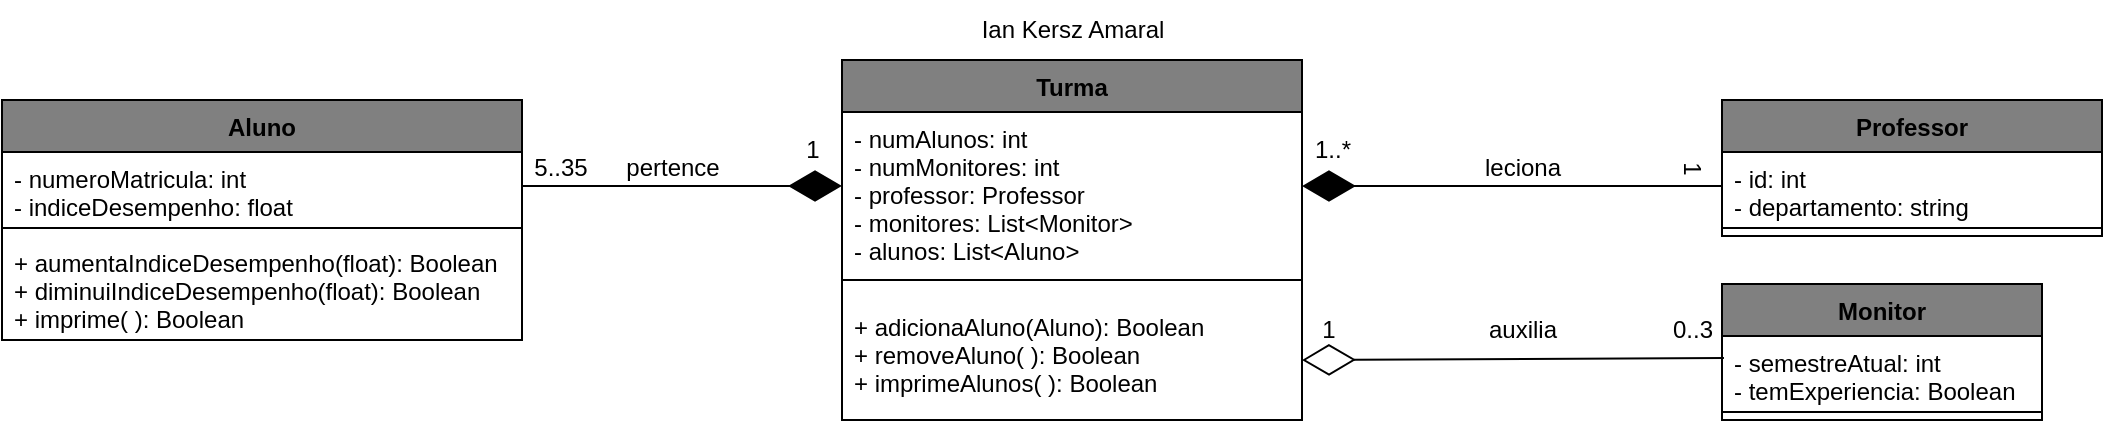 <mxfile scale="1" border="10">
    <diagram id="glm5wRgTXtJJtwMd9JUX" name="Page-1">
        <mxGraphModel dx="2591" dy="740" grid="1" gridSize="10" guides="1" tooltips="1" connect="1" arrows="1" fold="1" page="1" pageScale="1" pageWidth="1600" pageHeight="900" background="#ffffff" math="0" shadow="0">
            <root>
                <mxCell id="0"/>
                <mxCell id="1" parent="0"/>
                <mxCell id="10" value="Professor" style="swimlane;fontStyle=1;align=center;verticalAlign=top;childLayout=stackLayout;horizontal=1;startSize=26;horizontalStack=0;resizeParent=1;resizeParentMax=0;resizeLast=0;collapsible=1;marginBottom=0;fontColor=#000000;fillColor=#808080;strokeColor=#000000;" parent="1" vertex="1">
                    <mxGeometry x="780" y="300" width="190" height="68" as="geometry"/>
                </mxCell>
                <mxCell id="11" value="- id: int&#10;- departamento: string" style="text;strokeColor=none;fillColor=none;align=left;verticalAlign=top;spacingLeft=4;spacingRight=4;overflow=hidden;rotatable=0;points=[[0,0.5],[1,0.5]];portConstraint=eastwest;fontColor=#000000;" parent="10" vertex="1">
                    <mxGeometry y="26" width="190" height="34" as="geometry"/>
                </mxCell>
                <mxCell id="12" value="" style="line;strokeWidth=1;fillColor=none;align=left;verticalAlign=middle;spacingTop=-1;spacingLeft=3;spacingRight=3;rotatable=0;labelPosition=right;points=[];portConstraint=eastwest;strokeColor=inherit;fontColor=#000000;" parent="10" vertex="1">
                    <mxGeometry y="60" width="190" height="8" as="geometry"/>
                </mxCell>
                <mxCell id="14" value="Turma" style="swimlane;fontStyle=1;align=center;verticalAlign=top;childLayout=stackLayout;horizontal=1;startSize=26;horizontalStack=0;resizeParent=1;resizeParentMax=0;resizeLast=0;collapsible=1;marginBottom=0;fontColor=#000000;fillColor=#808080;strokeColor=#000000;" parent="1" vertex="1">
                    <mxGeometry x="340" y="280" width="230" height="180" as="geometry"/>
                </mxCell>
                <mxCell id="15" value="- numAlunos: int&#10;- numMonitores: int&#10;- professor: Professor&#10;- monitores: List&lt;Monitor&gt;&#10;- alunos: List&lt;Aluno&gt;" style="text;strokeColor=none;fillColor=none;align=left;verticalAlign=top;spacingLeft=4;spacingRight=4;overflow=hidden;rotatable=0;points=[[0,0.5],[1,0.5]];portConstraint=eastwest;fontColor=#000000;" parent="14" vertex="1">
                    <mxGeometry y="26" width="230" height="74" as="geometry"/>
                </mxCell>
                <mxCell id="16" value="" style="line;strokeWidth=1;fillColor=none;align=left;verticalAlign=middle;spacingTop=-1;spacingLeft=3;spacingRight=3;rotatable=0;labelPosition=right;points=[];portConstraint=eastwest;strokeColor=inherit;fontColor=#000000;" parent="14" vertex="1">
                    <mxGeometry y="100" width="230" height="20" as="geometry"/>
                </mxCell>
                <mxCell id="17" value="+ adicionaAluno(Aluno): Boolean&#10;+ removeAluno( ): Boolean&#10;+ imprimeAlunos( ): Boolean&#10;" style="text;strokeColor=none;fillColor=none;align=left;verticalAlign=top;spacingLeft=4;spacingRight=4;overflow=hidden;rotatable=0;points=[[0,0.5],[1,0.5]];portConstraint=eastwest;fontColor=#000000;" parent="14" vertex="1">
                    <mxGeometry y="120" width="230" height="60" as="geometry"/>
                </mxCell>
                <mxCell id="18" value="Aluno" style="swimlane;fontStyle=1;align=center;verticalAlign=top;childLayout=stackLayout;horizontal=1;startSize=26;horizontalStack=0;resizeParent=1;resizeParentMax=0;resizeLast=0;collapsible=1;marginBottom=0;fontColor=#000000;fillColor=#808080;strokeColor=#000000;" parent="1" vertex="1">
                    <mxGeometry x="-80" y="300" width="260" height="120" as="geometry"/>
                </mxCell>
                <mxCell id="19" value="- numeroMatricula: int&#10;- indiceDesempenho: float" style="text;strokeColor=none;fillColor=none;align=left;verticalAlign=top;spacingLeft=4;spacingRight=4;overflow=hidden;rotatable=0;points=[[0,0.5],[1,0.5]];portConstraint=eastwest;fontColor=#000000;" parent="18" vertex="1">
                    <mxGeometry y="26" width="260" height="34" as="geometry"/>
                </mxCell>
                <mxCell id="20" value="" style="line;strokeWidth=1;fillColor=none;align=left;verticalAlign=middle;spacingTop=-1;spacingLeft=3;spacingRight=3;rotatable=0;labelPosition=right;points=[];portConstraint=eastwest;strokeColor=inherit;fontColor=#000000;" parent="18" vertex="1">
                    <mxGeometry y="60" width="260" height="8" as="geometry"/>
                </mxCell>
                <mxCell id="21" value="+ aumentaIndiceDesempenho(float): Boolean&#10;+ diminuiIndiceDesempenho(float): Boolean&#10;+ imprime( ): Boolean" style="text;strokeColor=none;fillColor=none;align=left;verticalAlign=top;spacingLeft=4;spacingRight=4;overflow=hidden;rotatable=0;points=[[0,0.5],[1,0.5]];portConstraint=eastwest;fontColor=#000000;" parent="18" vertex="1">
                    <mxGeometry y="68" width="260" height="52" as="geometry"/>
                </mxCell>
                <mxCell id="22" value="Monitor" style="swimlane;fontStyle=1;align=center;verticalAlign=top;childLayout=stackLayout;horizontal=1;startSize=26;horizontalStack=0;resizeParent=1;resizeParentMax=0;resizeLast=0;collapsible=1;marginBottom=0;fontColor=#000000;fillColor=#808080;strokeColor=#000000;" parent="1" vertex="1">
                    <mxGeometry x="780" y="392" width="160" height="68" as="geometry"/>
                </mxCell>
                <mxCell id="23" value="- semestreAtual: int&#10;- temExperiencia: Boolean" style="text;strokeColor=none;fillColor=none;align=left;verticalAlign=top;spacingLeft=4;spacingRight=4;overflow=hidden;rotatable=0;points=[[0,0.5],[1,0.5]];portConstraint=eastwest;fontColor=#000000;" parent="22" vertex="1">
                    <mxGeometry y="26" width="160" height="34" as="geometry"/>
                </mxCell>
                <mxCell id="24" value="" style="line;strokeWidth=1;fillColor=none;align=left;verticalAlign=middle;spacingTop=-1;spacingLeft=3;spacingRight=3;rotatable=0;labelPosition=right;points=[];portConstraint=eastwest;strokeColor=inherit;fontColor=#000000;" parent="22" vertex="1">
                    <mxGeometry y="60" width="160" height="8" as="geometry"/>
                </mxCell>
                <mxCell id="27" value="auxilia" style="text;html=1;align=center;verticalAlign=middle;resizable=0;points=[];autosize=1;strokeColor=none;fillColor=none;fontColor=#000000;" parent="1" vertex="1">
                    <mxGeometry x="650" y="400" width="60" height="30" as="geometry"/>
                </mxCell>
                <mxCell id="28" value="" style="endArrow=diamondThin;endFill=0;endSize=24;html=1;exitX=0.006;exitY=0.324;exitDx=0;exitDy=0;exitPerimeter=0;entryX=1;entryY=0.5;entryDx=0;entryDy=0;fontColor=#000000;strokeColor=#000000;" parent="1" source="23" target="17" edge="1">
                    <mxGeometry width="160" relative="1" as="geometry">
                        <mxPoint x="670" y="440" as="sourcePoint"/>
                        <mxPoint x="520" y="440" as="targetPoint"/>
                    </mxGeometry>
                </mxCell>
                <mxCell id="30" value="" style="endArrow=diamondThin;endFill=1;endSize=24;html=1;entryX=1;entryY=0.5;entryDx=0;entryDy=0;exitX=0;exitY=0.5;exitDx=0;exitDy=0;fontColor=#000000;strokeColor=#000000;" parent="1" source="11" target="15" edge="1">
                    <mxGeometry width="160" relative="1" as="geometry">
                        <mxPoint x="510" y="230" as="sourcePoint"/>
                        <mxPoint x="670" y="230" as="targetPoint"/>
                    </mxGeometry>
                </mxCell>
                <mxCell id="31" value="" style="endArrow=diamondThin;endFill=1;endSize=24;html=1;exitX=1;exitY=0.5;exitDx=0;exitDy=0;entryX=0;entryY=0.5;entryDx=0;entryDy=0;fontColor=#000000;strokeColor=#000000;" parent="1" source="19" target="15" edge="1">
                    <mxGeometry width="160" relative="1" as="geometry">
                        <mxPoint x="370" y="400" as="sourcePoint"/>
                        <mxPoint x="300" y="400" as="targetPoint"/>
                    </mxGeometry>
                </mxCell>
                <mxCell id="32" value="leciona" style="text;html=1;align=center;verticalAlign=middle;resizable=0;points=[];autosize=1;strokeColor=none;fillColor=none;fontColor=#000000;" parent="1" vertex="1">
                    <mxGeometry x="650" y="319" width="60" height="30" as="geometry"/>
                </mxCell>
                <mxCell id="34" value="pertence" style="text;html=1;align=center;verticalAlign=middle;resizable=0;points=[];autosize=1;strokeColor=none;fillColor=none;fontColor=#000000;" parent="1" vertex="1">
                    <mxGeometry x="220" y="319" width="70" height="30" as="geometry"/>
                </mxCell>
                <mxCell id="35" value="5..35" style="text;html=1;align=center;verticalAlign=middle;resizable=0;points=[];autosize=1;strokeColor=none;fillColor=none;fontColor=#000000;" parent="1" vertex="1">
                    <mxGeometry x="174" y="319" width="50" height="30" as="geometry"/>
                </mxCell>
                <mxCell id="36" value="1" style="text;html=1;align=center;verticalAlign=middle;resizable=0;points=[];autosize=1;strokeColor=none;fillColor=none;fontColor=#000000;rotation=90;" parent="1" vertex="1">
                    <mxGeometry x="750" y="319" width="30" height="30" as="geometry"/>
                </mxCell>
                <mxCell id="37" value="0..3" style="text;html=1;align=center;verticalAlign=middle;resizable=0;points=[];autosize=1;strokeColor=none;fillColor=none;fontColor=#000000;" parent="1" vertex="1">
                    <mxGeometry x="745" y="400" width="40" height="30" as="geometry"/>
                </mxCell>
                <mxCell id="38" value="1..*" style="text;html=1;align=center;verticalAlign=middle;resizable=0;points=[];autosize=1;strokeColor=none;fillColor=none;fontColor=#000000;" parent="1" vertex="1">
                    <mxGeometry x="565" y="310" width="40" height="30" as="geometry"/>
                </mxCell>
                <mxCell id="39" value="1" style="text;html=1;align=center;verticalAlign=middle;resizable=0;points=[];autosize=1;strokeColor=none;fillColor=none;fontColor=#000000;" parent="1" vertex="1">
                    <mxGeometry x="568" y="400" width="30" height="30" as="geometry"/>
                </mxCell>
                <mxCell id="40" value="1" style="text;html=1;align=center;verticalAlign=middle;resizable=0;points=[];autosize=1;strokeColor=none;fillColor=none;fontColor=#000000;" parent="1" vertex="1">
                    <mxGeometry x="310" y="310" width="30" height="30" as="geometry"/>
                </mxCell>
                <mxCell id="41" value="Ian Kersz Amaral" style="text;html=1;align=center;verticalAlign=middle;resizable=0;points=[];autosize=1;strokeColor=none;fillColor=none;fontColor=#000000;" vertex="1" parent="1">
                    <mxGeometry x="400" y="250" width="110" height="30" as="geometry"/>
                </mxCell>
            </root>
        </mxGraphModel>
    </diagram>
</mxfile>
